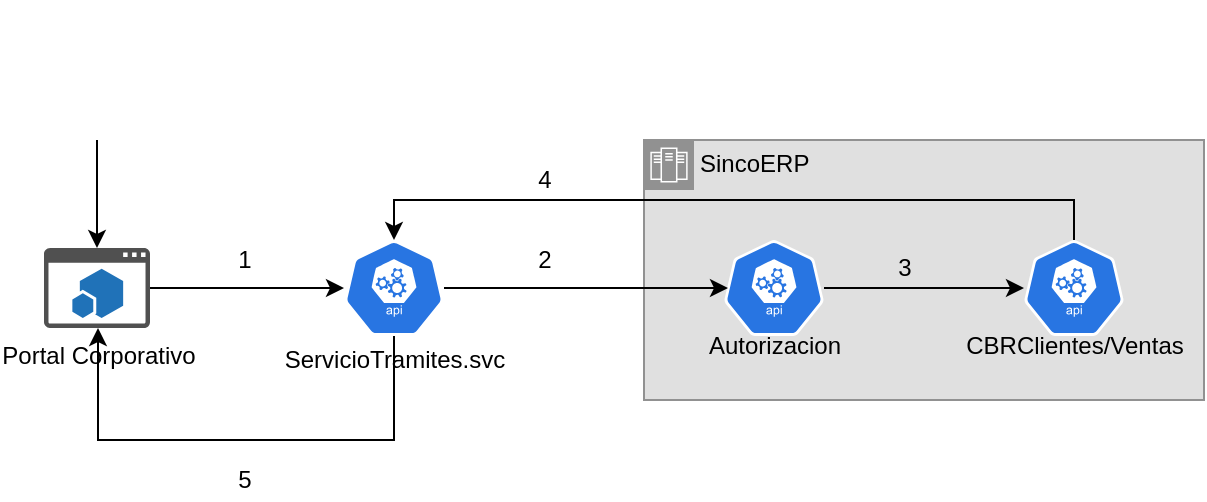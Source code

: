 <mxfile version="14.9.6" type="github"><diagram id="NxjSWd_ZQEuJOFBrArFD" name="Page-1"><mxGraphModel dx="1422" dy="762" grid="1" gridSize="10" guides="1" tooltips="1" connect="1" arrows="1" fold="1" page="1" pageScale="1" pageWidth="827" pageHeight="1169" math="0" shadow="0"><root><mxCell id="0"/><mxCell id="1" parent="0"/><mxCell id="FBMq1EX0xArF_c1pPOWs-6" value="SincoERP" style="shape=mxgraph.ibm.box;prType=zone;fontStyle=0;verticalAlign=top;align=left;spacingLeft=32;spacingTop=4;fillColor=#E0E0E0;rounded=0;whiteSpace=wrap;html=1;strokeColor=#919191;strokeWidth=1;dashed=0;container=1;spacing=-4;collapsible=0;expand=0;recursiveResize=0;" vertex="1" parent="1"><mxGeometry x="460" y="100" width="280" height="130" as="geometry"/></mxCell><mxCell id="FBMq1EX0xArF_c1pPOWs-3" value="&lt;br&gt;&lt;br&gt;&lt;br&gt;&lt;br&gt;CBRClientes/Ventas" style="html=1;dashed=0;whitespace=wrap;fillColor=#2875E2;strokeColor=#ffffff;points=[[0.005,0.63,0],[0.1,0.2,0],[0.9,0.2,0],[0.5,0,0],[0.995,0.63,0],[0.72,0.99,0],[0.5,1,0],[0.28,0.99,0]];shape=mxgraph.kubernetes.icon;prIcon=api" vertex="1" parent="FBMq1EX0xArF_c1pPOWs-6"><mxGeometry x="190" y="50" width="50" height="48" as="geometry"/></mxCell><mxCell id="FBMq1EX0xArF_c1pPOWs-16" value="" style="edgeStyle=orthogonalEdgeStyle;rounded=0;orthogonalLoop=1;jettySize=auto;html=1;" edge="1" parent="FBMq1EX0xArF_c1pPOWs-6" source="FBMq1EX0xArF_c1pPOWs-12" target="FBMq1EX0xArF_c1pPOWs-3"><mxGeometry relative="1" as="geometry"/></mxCell><mxCell id="FBMq1EX0xArF_c1pPOWs-12" value="&lt;br&gt;&lt;br&gt;&lt;br&gt;&lt;br&gt;Autorizacion" style="html=1;dashed=0;whitespace=wrap;fillColor=#2875E2;strokeColor=#ffffff;points=[[0.005,0.63,0],[0.1,0.2,0],[0.9,0.2,0],[0.5,0,0],[0.995,0.63,0],[0.72,0.99,0],[0.5,1,0],[0.28,0.99,0]];shape=mxgraph.kubernetes.icon;prIcon=api" vertex="1" parent="FBMq1EX0xArF_c1pPOWs-6"><mxGeometry x="40" y="50" width="50" height="48" as="geometry"/></mxCell><mxCell id="FBMq1EX0xArF_c1pPOWs-5" value="" style="edgeStyle=orthogonalEdgeStyle;rounded=0;orthogonalLoop=1;jettySize=auto;html=1;" edge="1" parent="1" source="FBMq1EX0xArF_c1pPOWs-1" target="FBMq1EX0xArF_c1pPOWs-2"><mxGeometry relative="1" as="geometry"/></mxCell><mxCell id="FBMq1EX0xArF_c1pPOWs-1" value="Portal Corporativo" style="pointerEvents=1;shadow=0;dashed=0;html=1;strokeColor=none;fillColor=#505050;labelPosition=center;verticalLabelPosition=bottom;verticalAlign=top;outlineConnect=0;align=center;shape=mxgraph.office.concepts.app_for_sharepoint;" vertex="1" parent="1"><mxGeometry x="160" y="154" width="53" height="40" as="geometry"/></mxCell><mxCell id="FBMq1EX0xArF_c1pPOWs-13" style="edgeStyle=orthogonalEdgeStyle;rounded=0;orthogonalLoop=1;jettySize=auto;html=1;entryX=0.04;entryY=0.5;entryDx=0;entryDy=0;entryPerimeter=0;" edge="1" parent="1" source="FBMq1EX0xArF_c1pPOWs-2" target="FBMq1EX0xArF_c1pPOWs-12"><mxGeometry relative="1" as="geometry"/></mxCell><mxCell id="FBMq1EX0xArF_c1pPOWs-18" style="edgeStyle=orthogonalEdgeStyle;rounded=0;orthogonalLoop=1;jettySize=auto;html=1;" edge="1" parent="1" source="FBMq1EX0xArF_c1pPOWs-2" target="FBMq1EX0xArF_c1pPOWs-1"><mxGeometry relative="1" as="geometry"><Array as="points"><mxPoint x="335" y="250"/><mxPoint x="187" y="250"/></Array></mxGeometry></mxCell><mxCell id="FBMq1EX0xArF_c1pPOWs-2" value="&lt;br&gt;&lt;br&gt;&lt;br&gt;&lt;br&gt;&lt;br&gt;ServicioTramites.svc" style="html=1;dashed=0;whitespace=wrap;fillColor=#2875E2;strokeColor=#ffffff;points=[[0.005,0.63,0],[0.1,0.2,0],[0.9,0.2,0],[0.5,0,0],[0.995,0.63,0],[0.72,0.99,0],[0.5,1,0],[0.28,0.99,0]];shape=mxgraph.kubernetes.icon;prIcon=api" vertex="1" parent="1"><mxGeometry x="310" y="150" width="50" height="48" as="geometry"/></mxCell><mxCell id="FBMq1EX0xArF_c1pPOWs-9" value="" style="edgeStyle=orthogonalEdgeStyle;rounded=0;orthogonalLoop=1;jettySize=auto;html=1;" edge="1" parent="1" source="FBMq1EX0xArF_c1pPOWs-7" target="FBMq1EX0xArF_c1pPOWs-1"><mxGeometry relative="1" as="geometry"/></mxCell><mxCell id="FBMq1EX0xArF_c1pPOWs-7" value="" style="shape=image;html=1;verticalAlign=top;verticalLabelPosition=bottom;labelBackgroundColor=#ffffff;imageAspect=0;aspect=fixed;image=https://cdn1.iconfinder.com/data/icons/CrystalClear/128x128/kdm/user_male.png" vertex="1" parent="1"><mxGeometry x="151.5" y="30" width="70" height="70" as="geometry"/></mxCell><mxCell id="FBMq1EX0xArF_c1pPOWs-17" style="edgeStyle=orthogonalEdgeStyle;rounded=0;orthogonalLoop=1;jettySize=auto;html=1;" edge="1" parent="1" source="FBMq1EX0xArF_c1pPOWs-3"><mxGeometry relative="1" as="geometry"><mxPoint x="335" y="150" as="targetPoint"/><Array as="points"><mxPoint x="675" y="130"/><mxPoint x="335" y="130"/></Array></mxGeometry></mxCell><mxCell id="FBMq1EX0xArF_c1pPOWs-19" value="1" style="text;html=1;align=center;verticalAlign=middle;resizable=0;points=[];autosize=1;strokeColor=none;" vertex="1" parent="1"><mxGeometry x="250" y="150" width="20" height="20" as="geometry"/></mxCell><mxCell id="FBMq1EX0xArF_c1pPOWs-20" value="2" style="text;html=1;align=center;verticalAlign=middle;resizable=0;points=[];autosize=1;strokeColor=none;" vertex="1" parent="1"><mxGeometry x="400" y="150" width="20" height="20" as="geometry"/></mxCell><mxCell id="FBMq1EX0xArF_c1pPOWs-21" value="3" style="text;html=1;align=center;verticalAlign=middle;resizable=0;points=[];autosize=1;strokeColor=none;" vertex="1" parent="1"><mxGeometry x="580" y="154" width="20" height="20" as="geometry"/></mxCell><mxCell id="FBMq1EX0xArF_c1pPOWs-22" value="4" style="text;html=1;align=center;verticalAlign=middle;resizable=0;points=[];autosize=1;strokeColor=none;" vertex="1" parent="1"><mxGeometry x="400" y="110" width="20" height="20" as="geometry"/></mxCell><mxCell id="FBMq1EX0xArF_c1pPOWs-23" value="5" style="text;html=1;align=center;verticalAlign=middle;resizable=0;points=[];autosize=1;strokeColor=none;" vertex="1" parent="1"><mxGeometry x="250" y="260" width="20" height="20" as="geometry"/></mxCell></root></mxGraphModel></diagram></mxfile>